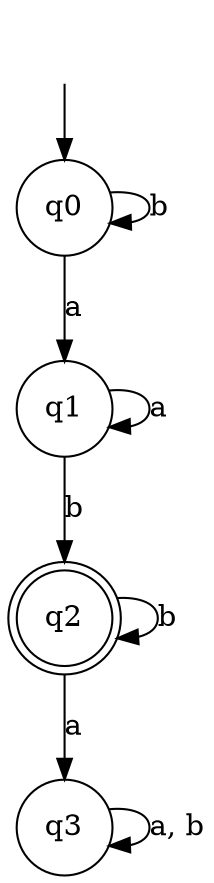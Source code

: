 digraph Automaton {

q1 [shape = circle];

q2 [shape = doublecircle];

q3 [shape = circle];

_nil [style = invis];

q0 [shape = circle];

_nil -> q0;

q1 -> q1 [label = "a"];

q3 -> q3 [label = "a, b"];

q1 -> q2 [label = "b"];

q0 -> q0 [label = "b"];

q2 -> q3 [label = "a"];

q0 -> q1 [label = "a"];

q2 -> q2 [label = "b"];

}
